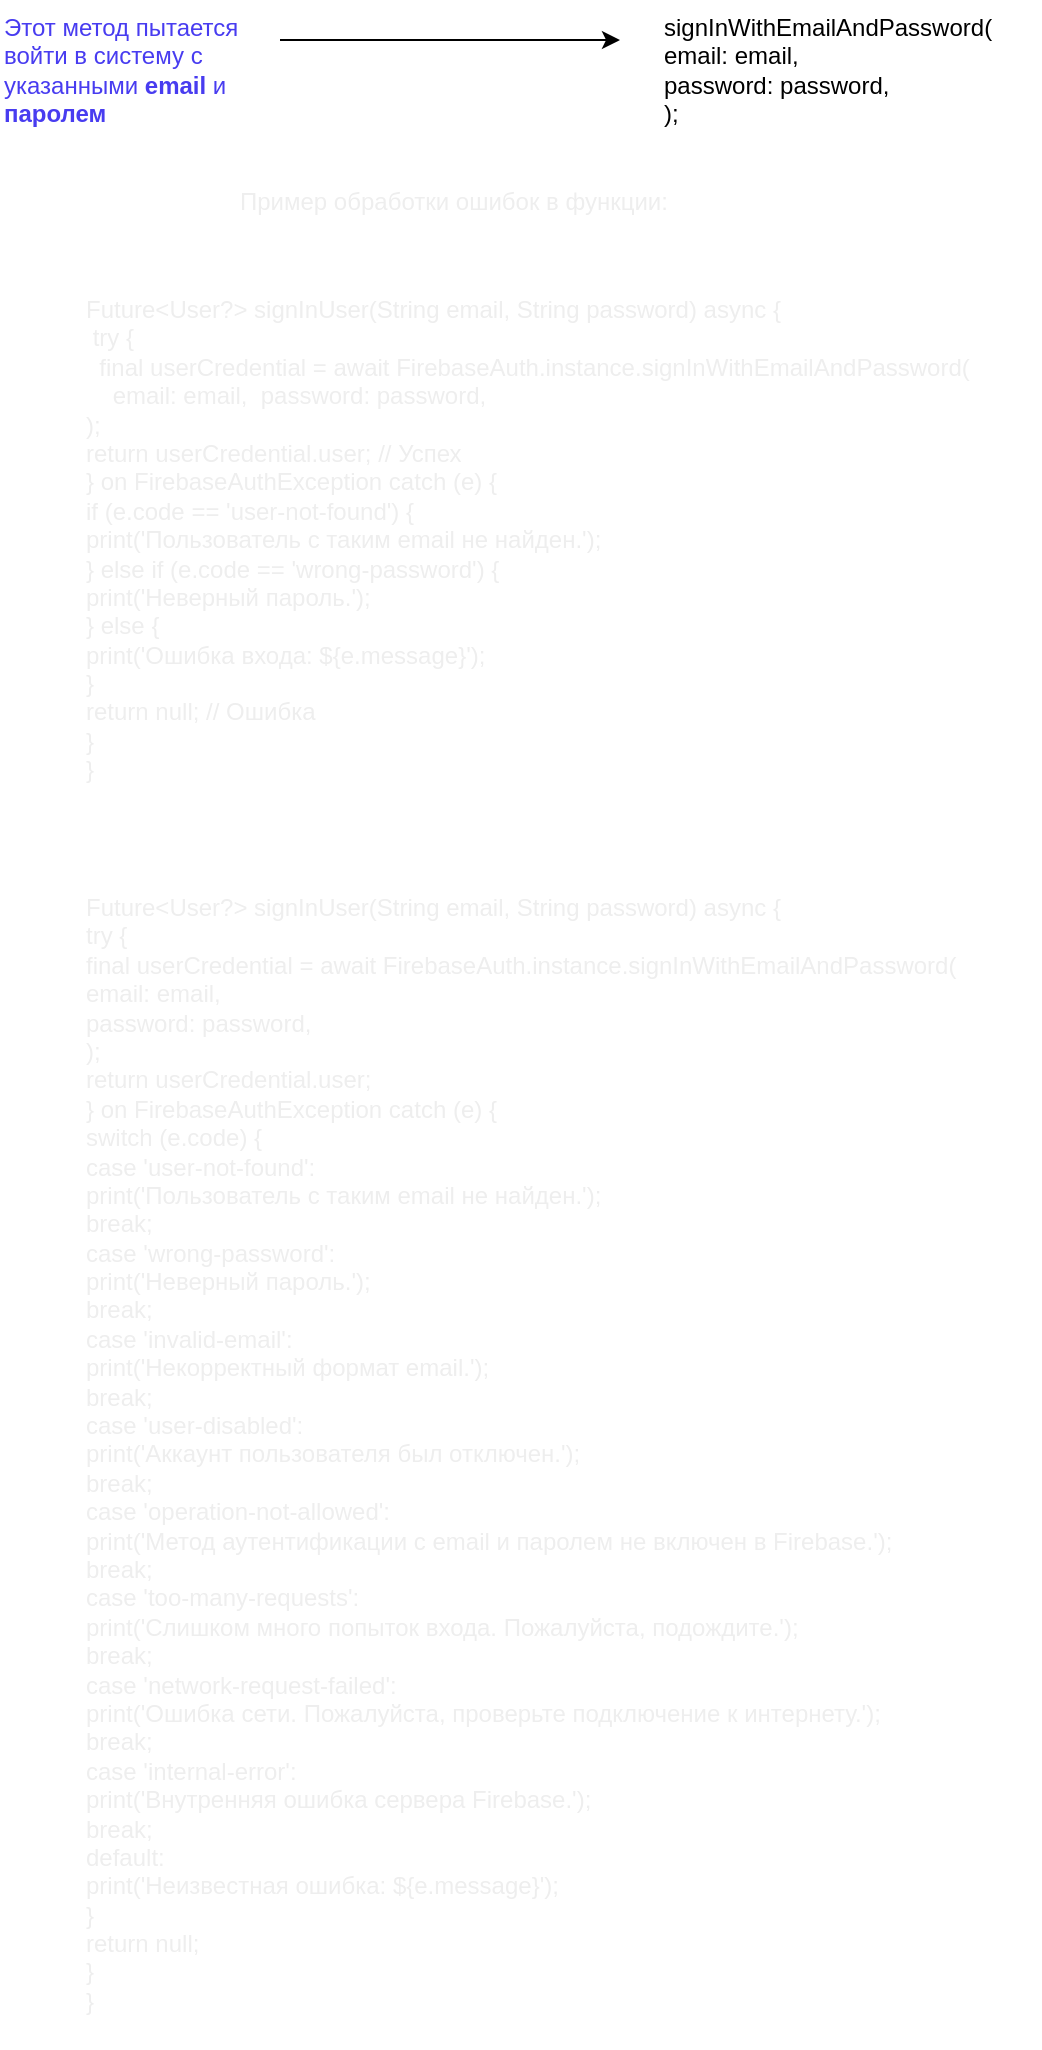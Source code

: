 <mxfile>
    <diagram id="C5RBs43oDa-KdzZeNtuy" name="Page-1">
        <mxGraphModel dx="779" dy="697" grid="0" gridSize="10" guides="1" tooltips="1" connect="1" arrows="1" fold="1" page="1" pageScale="1" pageWidth="827" pageHeight="1169" math="0" shadow="0">
            <root>
                <mxCell id="WIyWlLk6GJQsqaUBKTNV-0"/>
                <mxCell id="WIyWlLk6GJQsqaUBKTNV-1" parent="WIyWlLk6GJQsqaUBKTNV-0"/>
                <mxCell id="2" style="edgeStyle=none;html=1;fontColor=#483CF0;" edge="1" parent="WIyWlLk6GJQsqaUBKTNV-1" source="0">
                    <mxGeometry relative="1" as="geometry">
                        <mxPoint x="380" y="90" as="targetPoint"/>
                    </mxGeometry>
                </mxCell>
                <mxCell id="0" value="&lt;meta charset=&quot;utf-8&quot;&gt;Этот метод пытается войти в систему с указанными &lt;strong&gt;email&lt;/strong&gt; и &lt;strong&gt;паролем&lt;/strong&gt;" style="text;whiteSpace=wrap;html=1;fontColor=#483CF0;" vertex="1" parent="WIyWlLk6GJQsqaUBKTNV-1">
                    <mxGeometry x="70" y="70" width="140" height="40" as="geometry"/>
                </mxCell>
                <mxCell id="1" value="&lt;meta charset=&quot;utf-8&quot;&gt;signInWithEmailAndPassword(&#10;      email: email,&#10;      password: password,&#10;    );" style="text;whiteSpace=wrap;html=1;" vertex="1" parent="WIyWlLk6GJQsqaUBKTNV-1">
                    <mxGeometry x="400" y="70" width="190" height="60" as="geometry"/>
                </mxCell>
                <mxCell id="3" value="Future&amp;lt;User?&amp;gt; signInUser(String email, String password) async {&lt;br&gt;&amp;nbsp;try {&lt;br&gt;&amp;nbsp; final userCredential = await FirebaseAuth.instance.signInWithEmailAndPassword(&lt;br&gt;&amp;nbsp; &amp;nbsp; email: email,&amp;nbsp; password: password,&lt;br&gt;    );&lt;br&gt;    return userCredential.user; // Успех&lt;br&gt;  } on FirebaseAuthException catch (e) {&lt;br&gt;    if (e.code == 'user-not-found') {&lt;br&gt;      print('Пользователь с таким email не найден.');&lt;br&gt;    } else if (e.code == 'wrong-password') {&lt;br&gt;      print('Неверный пароль.');&lt;br&gt;    } else {&lt;br&gt;      print('Ошибка входа: ${e.message}');&lt;br&gt;    }&lt;br&gt;    return null; // Ошибка&lt;br&gt;  }&lt;br&gt;}" style="text;whiteSpace=wrap;html=1;fontColor=#EEEEEE;" vertex="1" parent="WIyWlLk6GJQsqaUBKTNV-1">
                    <mxGeometry x="111" y="211" width="470" height="280" as="geometry"/>
                </mxCell>
                <mxCell id="4" value="&lt;meta charset=&quot;utf-8&quot;&gt;Future&amp;lt;User?&amp;gt; signInUser(String email, String password) async {&#10;  try {&#10;    final userCredential = await FirebaseAuth.instance.signInWithEmailAndPassword(&#10;      email: email,&#10;      password: password,&#10;    );&#10;    return userCredential.user;&#10;  } on FirebaseAuthException catch (e) {&#10;    switch (e.code) {&#10;      case 'user-not-found':&#10;        print('Пользователь с таким email не найден.');&#10;        break;&#10;      case 'wrong-password':&#10;        print('Неверный пароль.');&#10;        break;&#10;      case 'invalid-email':&#10;        print('Некорректный формат email.');&#10;        break;&#10;      case 'user-disabled':&#10;        print('Аккаунт пользователя был отключен.');&#10;        break;&#10;      case 'operation-not-allowed':&#10;        print('Метод аутентификации с email и паролем не включен в Firebase.');&#10;        break;&#10;      case 'too-many-requests':&#10;        print('Слишком много попыток входа. Пожалуйста, подождите.');&#10;        break;&#10;      case 'network-request-failed':&#10;        print('Ошибка сети. Пожалуйста, проверьте подключение к интернету.');&#10;        break;&#10;      case 'internal-error':&#10;        print('Внутренняя ошибка сервера Firebase.');&#10;        break;&#10;      default:&#10;        print('Неизвестная ошибка: ${e.message}');&#10;    }&#10;    return null;&#10;  }&#10;}" style="text;whiteSpace=wrap;html=1;fontColor=#EEEEEE;" vertex="1" parent="WIyWlLk6GJQsqaUBKTNV-1">
                    <mxGeometry x="111.0" y="509.999" width="463" height="584" as="geometry"/>
                </mxCell>
                <mxCell id="5" value="&lt;meta charset=&quot;utf-8&quot;&gt;Пример обработки ошибок в функции:" style="text;whiteSpace=wrap;html=1;fontColor=#EEEEEE;" vertex="1" parent="WIyWlLk6GJQsqaUBKTNV-1">
                    <mxGeometry x="188.0" y="157.002" width="248" height="36" as="geometry"/>
                </mxCell>
            </root>
        </mxGraphModel>
    </diagram>
</mxfile>